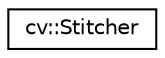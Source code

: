digraph "Graphical Class Hierarchy"
{
 // LATEX_PDF_SIZE
  edge [fontname="Helvetica",fontsize="10",labelfontname="Helvetica",labelfontsize="10"];
  node [fontname="Helvetica",fontsize="10",shape=record];
  rankdir="LR";
  Node0 [label="cv::Stitcher",height=0.2,width=0.4,color="black", fillcolor="white", style="filled",URL="$classcv_1_1_stitcher.html",tooltip=" "];
}
